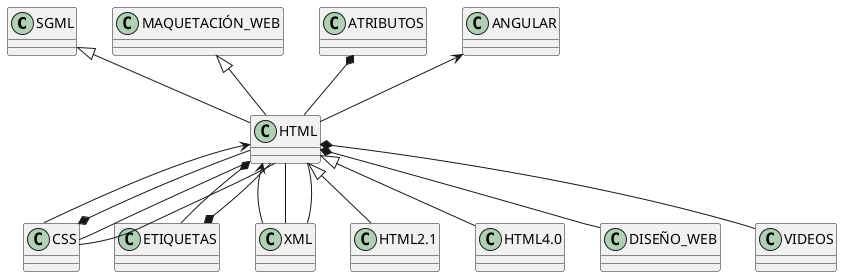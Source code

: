 @startuml 
 set namespaceSeparator none
SGML <|-- HTML
MAQUETACIÓN_WEB <|-- HTML
CSS *-- HTML
ETIQUETAS *-- HTML
ATRIBUTOS *-- HTML
ANGULAR <-- HTML
CSS -- HTML
XML -- HTML
HTML <|-- HTML2.1
HTML <|-- HTML4.0
HTML *-- DISEÑO_WEB
HTML *-- ETIQUETAS
HTML *-- VIDEOS
HTML <-- CSS
HTML <-- XML
HTML -- CSS
HTML -- XML
@enduml
